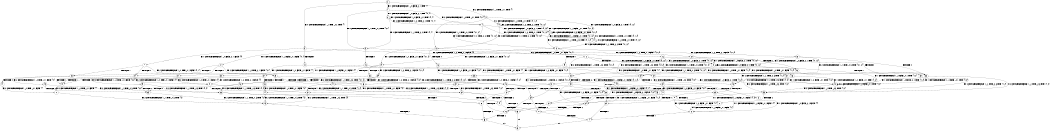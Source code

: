 digraph BCG {
size = "7, 10.5";
center = TRUE;
node [shape = circle];
0 [peripheries = 2];
0 -> 1 [label = "EX !1 !ATOMIC_EXCH_BRANCH (1, +0, FALSE, +0, 1, TRUE) !{}"];
0 -> 2 [label = "EX !2 !ATOMIC_EXCH_BRANCH (1, +0, TRUE, +0, 1, TRUE) !{}"];
0 -> 3 [label = "EX !0 !ATOMIC_EXCH_BRANCH (1, +1, TRUE, +0, 2, TRUE) !{}"];
1 -> 4 [label = "EX !2 !ATOMIC_EXCH_BRANCH (1, +0, TRUE, +0, 1, TRUE) !{0, 1}"];
1 -> 5 [label = "EX !0 !ATOMIC_EXCH_BRANCH (1, +1, TRUE, +0, 2, TRUE) !{0, 1}"];
1 -> 6 [label = "EX !1 !ATOMIC_EXCH_BRANCH (1, +0, FALSE, +0, 1, TRUE) !{0, 1}"];
2 -> 7 [label = "EX !1 !ATOMIC_EXCH_BRANCH (1, +0, FALSE, +0, 1, TRUE) !{0, 1, 2}"];
2 -> 8 [label = "EX !0 !ATOMIC_EXCH_BRANCH (1, +1, TRUE, +0, 2, TRUE) !{0, 1, 2}"];
2 -> 9 [label = "EX !2 !ATOMIC_EXCH_BRANCH (1, +0, TRUE, +0, 1, TRUE) !{0, 1, 2}"];
3 -> 10 [label = "TERMINATE !0"];
3 -> 11 [label = "EX !1 !ATOMIC_EXCH_BRANCH (1, +0, FALSE, +0, 1, FALSE) !{0}"];
3 -> 12 [label = "EX !2 !ATOMIC_EXCH_BRANCH (1, +0, TRUE, +0, 1, FALSE) !{0}"];
4 -> 13 [label = "EX !0 !ATOMIC_EXCH_BRANCH (1, +1, TRUE, +0, 2, TRUE) !{0, 1, 2}"];
4 -> 14 [label = "EX !2 !ATOMIC_EXCH_BRANCH (1, +0, TRUE, +0, 1, TRUE) !{0, 1, 2}"];
4 -> 7 [label = "EX !1 !ATOMIC_EXCH_BRANCH (1, +0, FALSE, +0, 1, TRUE) !{0, 1, 2}"];
5 -> 15 [label = "TERMINATE !0"];
5 -> 16 [label = "EX !2 !ATOMIC_EXCH_BRANCH (1, +0, TRUE, +0, 1, FALSE) !{0, 1}"];
5 -> 17 [label = "EX !1 !ATOMIC_EXCH_BRANCH (1, +0, FALSE, +0, 1, FALSE) !{0, 1}"];
6 -> 4 [label = "EX !2 !ATOMIC_EXCH_BRANCH (1, +0, TRUE, +0, 1, TRUE) !{0, 1}"];
6 -> 5 [label = "EX !0 !ATOMIC_EXCH_BRANCH (1, +1, TRUE, +0, 2, TRUE) !{0, 1}"];
6 -> 6 [label = "EX !1 !ATOMIC_EXCH_BRANCH (1, +0, FALSE, +0, 1, TRUE) !{0, 1}"];
7 -> 13 [label = "EX !0 !ATOMIC_EXCH_BRANCH (1, +1, TRUE, +0, 2, TRUE) !{0, 1, 2}"];
7 -> 14 [label = "EX !2 !ATOMIC_EXCH_BRANCH (1, +0, TRUE, +0, 1, TRUE) !{0, 1, 2}"];
7 -> 7 [label = "EX !1 !ATOMIC_EXCH_BRANCH (1, +0, FALSE, +0, 1, TRUE) !{0, 1, 2}"];
8 -> 18 [label = "TERMINATE !0"];
8 -> 19 [label = "EX !1 !ATOMIC_EXCH_BRANCH (1, +0, FALSE, +0, 1, FALSE) !{0, 1, 2}"];
8 -> 20 [label = "EX !2 !ATOMIC_EXCH_BRANCH (1, +0, TRUE, +0, 1, FALSE) !{0, 1, 2}"];
9 -> 7 [label = "EX !1 !ATOMIC_EXCH_BRANCH (1, +0, FALSE, +0, 1, TRUE) !{0, 1, 2}"];
9 -> 8 [label = "EX !0 !ATOMIC_EXCH_BRANCH (1, +1, TRUE, +0, 2, TRUE) !{0, 1, 2}"];
9 -> 9 [label = "EX !2 !ATOMIC_EXCH_BRANCH (1, +0, TRUE, +0, 1, TRUE) !{0, 1, 2}"];
10 -> 21 [label = "EX !1 !ATOMIC_EXCH_BRANCH (1, +0, FALSE, +0, 1, FALSE) !{}"];
10 -> 22 [label = "EX !2 !ATOMIC_EXCH_BRANCH (1, +0, TRUE, +0, 1, FALSE) !{}"];
11 -> 23 [label = "TERMINATE !1"];
11 -> 24 [label = "TERMINATE !0"];
11 -> 25 [label = "EX !2 !ATOMIC_EXCH_BRANCH (1, +0, TRUE, +0, 1, FALSE) !{0, 1}"];
12 -> 26 [label = "TERMINATE !0"];
12 -> 27 [label = "EX !1 !ATOMIC_EXCH_BRANCH (1, +0, FALSE, +0, 1, TRUE) !{0, 1, 2}"];
12 -> 28 [label = "EX !2 !ATOMIC_EXCH_BRANCH (1, +1, TRUE, +0, 3, TRUE) !{0, 1, 2}"];
13 -> 29 [label = "TERMINATE !0"];
13 -> 30 [label = "EX !2 !ATOMIC_EXCH_BRANCH (1, +0, TRUE, +0, 1, FALSE) !{0, 1, 2}"];
13 -> 19 [label = "EX !1 !ATOMIC_EXCH_BRANCH (1, +0, FALSE, +0, 1, FALSE) !{0, 1, 2}"];
14 -> 13 [label = "EX !0 !ATOMIC_EXCH_BRANCH (1, +1, TRUE, +0, 2, TRUE) !{0, 1, 2}"];
14 -> 14 [label = "EX !2 !ATOMIC_EXCH_BRANCH (1, +0, TRUE, +0, 1, TRUE) !{0, 1, 2}"];
14 -> 7 [label = "EX !1 !ATOMIC_EXCH_BRANCH (1, +0, FALSE, +0, 1, TRUE) !{0, 1, 2}"];
15 -> 31 [label = "EX !2 !ATOMIC_EXCH_BRANCH (1, +0, TRUE, +0, 1, FALSE) !{1}"];
15 -> 32 [label = "EX !1 !ATOMIC_EXCH_BRANCH (1, +0, FALSE, +0, 1, FALSE) !{1}"];
16 -> 33 [label = "TERMINATE !0"];
16 -> 34 [label = "EX !2 !ATOMIC_EXCH_BRANCH (1, +1, TRUE, +0, 3, TRUE) !{0, 1, 2}"];
16 -> 27 [label = "EX !1 !ATOMIC_EXCH_BRANCH (1, +0, FALSE, +0, 1, TRUE) !{0, 1, 2}"];
17 -> 23 [label = "TERMINATE !1"];
17 -> 24 [label = "TERMINATE !0"];
17 -> 25 [label = "EX !2 !ATOMIC_EXCH_BRANCH (1, +0, TRUE, +0, 1, FALSE) !{0, 1}"];
18 -> 35 [label = "EX !1 !ATOMIC_EXCH_BRANCH (1, +0, FALSE, +0, 1, FALSE) !{1, 2}"];
18 -> 36 [label = "EX !2 !ATOMIC_EXCH_BRANCH (1, +0, TRUE, +0, 1, FALSE) !{1, 2}"];
19 -> 37 [label = "TERMINATE !1"];
19 -> 38 [label = "TERMINATE !0"];
19 -> 39 [label = "EX !2 !ATOMIC_EXCH_BRANCH (1, +0, TRUE, +0, 1, FALSE) !{0, 1, 2}"];
20 -> 26 [label = "TERMINATE !0"];
20 -> 27 [label = "EX !1 !ATOMIC_EXCH_BRANCH (1, +0, FALSE, +0, 1, TRUE) !{0, 1, 2}"];
20 -> 28 [label = "EX !2 !ATOMIC_EXCH_BRANCH (1, +1, TRUE, +0, 3, TRUE) !{0, 1, 2}"];
21 -> 40 [label = "TERMINATE !1"];
21 -> 41 [label = "EX !2 !ATOMIC_EXCH_BRANCH (1, +0, TRUE, +0, 1, FALSE) !{1}"];
22 -> 42 [label = "EX !1 !ATOMIC_EXCH_BRANCH (1, +0, FALSE, +0, 1, TRUE) !{1, 2}"];
22 -> 43 [label = "EX !2 !ATOMIC_EXCH_BRANCH (1, +1, TRUE, +0, 3, TRUE) !{1, 2}"];
23 -> 44 [label = "TERMINATE !0"];
23 -> 45 [label = "EX !2 !ATOMIC_EXCH_BRANCH (1, +0, TRUE, +0, 1, FALSE) !{0}"];
24 -> 40 [label = "TERMINATE !1"];
24 -> 41 [label = "EX !2 !ATOMIC_EXCH_BRANCH (1, +0, TRUE, +0, 1, FALSE) !{1}"];
25 -> 46 [label = "TERMINATE !1"];
25 -> 47 [label = "TERMINATE !0"];
25 -> 48 [label = "EX !2 !ATOMIC_EXCH_BRANCH (1, +1, TRUE, +0, 3, TRUE) !{0, 1, 2}"];
26 -> 42 [label = "EX !1 !ATOMIC_EXCH_BRANCH (1, +0, FALSE, +0, 1, TRUE) !{1, 2}"];
26 -> 43 [label = "EX !2 !ATOMIC_EXCH_BRANCH (1, +1, TRUE, +0, 3, TRUE) !{1, 2}"];
27 -> 33 [label = "TERMINATE !0"];
27 -> 34 [label = "EX !2 !ATOMIC_EXCH_BRANCH (1, +1, TRUE, +0, 3, TRUE) !{0, 1, 2}"];
27 -> 27 [label = "EX !1 !ATOMIC_EXCH_BRANCH (1, +0, FALSE, +0, 1, TRUE) !{0, 1, 2}"];
28 -> 49 [label = "TERMINATE !2"];
28 -> 50 [label = "TERMINATE !0"];
28 -> 51 [label = "EX !1 !ATOMIC_EXCH_BRANCH (1, +0, FALSE, +0, 1, FALSE) !{0, 1, 2}"];
29 -> 52 [label = "EX !2 !ATOMIC_EXCH_BRANCH (1, +0, TRUE, +0, 1, FALSE) !{1, 2}"];
29 -> 35 [label = "EX !1 !ATOMIC_EXCH_BRANCH (1, +0, FALSE, +0, 1, FALSE) !{1, 2}"];
30 -> 33 [label = "TERMINATE !0"];
30 -> 34 [label = "EX !2 !ATOMIC_EXCH_BRANCH (1, +1, TRUE, +0, 3, TRUE) !{0, 1, 2}"];
30 -> 27 [label = "EX !1 !ATOMIC_EXCH_BRANCH (1, +0, FALSE, +0, 1, TRUE) !{0, 1, 2}"];
31 -> 53 [label = "EX !2 !ATOMIC_EXCH_BRANCH (1, +1, TRUE, +0, 3, TRUE) !{1, 2}"];
31 -> 42 [label = "EX !1 !ATOMIC_EXCH_BRANCH (1, +0, FALSE, +0, 1, TRUE) !{1, 2}"];
32 -> 40 [label = "TERMINATE !1"];
32 -> 41 [label = "EX !2 !ATOMIC_EXCH_BRANCH (1, +0, TRUE, +0, 1, FALSE) !{1}"];
33 -> 53 [label = "EX !2 !ATOMIC_EXCH_BRANCH (1, +1, TRUE, +0, 3, TRUE) !{1, 2}"];
33 -> 42 [label = "EX !1 !ATOMIC_EXCH_BRANCH (1, +0, FALSE, +0, 1, TRUE) !{1, 2}"];
34 -> 54 [label = "TERMINATE !2"];
34 -> 55 [label = "TERMINATE !0"];
34 -> 51 [label = "EX !1 !ATOMIC_EXCH_BRANCH (1, +0, FALSE, +0, 1, FALSE) !{0, 1, 2}"];
35 -> 56 [label = "TERMINATE !1"];
35 -> 57 [label = "EX !2 !ATOMIC_EXCH_BRANCH (1, +0, TRUE, +0, 1, FALSE) !{1, 2}"];
36 -> 42 [label = "EX !1 !ATOMIC_EXCH_BRANCH (1, +0, FALSE, +0, 1, TRUE) !{1, 2}"];
36 -> 43 [label = "EX !2 !ATOMIC_EXCH_BRANCH (1, +1, TRUE, +0, 3, TRUE) !{1, 2}"];
37 -> 58 [label = "TERMINATE !0"];
37 -> 59 [label = "EX !2 !ATOMIC_EXCH_BRANCH (1, +0, TRUE, +0, 1, FALSE) !{0, 2}"];
38 -> 56 [label = "TERMINATE !1"];
38 -> 57 [label = "EX !2 !ATOMIC_EXCH_BRANCH (1, +0, TRUE, +0, 1, FALSE) !{1, 2}"];
39 -> 46 [label = "TERMINATE !1"];
39 -> 47 [label = "TERMINATE !0"];
39 -> 48 [label = "EX !2 !ATOMIC_EXCH_BRANCH (1, +1, TRUE, +0, 3, TRUE) !{0, 1, 2}"];
40 -> 60 [label = "EX !2 !ATOMIC_EXCH_BRANCH (1, +0, TRUE, +0, 1, FALSE) !{}"];
41 -> 61 [label = "TERMINATE !1"];
41 -> 62 [label = "EX !2 !ATOMIC_EXCH_BRANCH (1, +1, TRUE, +0, 3, TRUE) !{1, 2}"];
42 -> 53 [label = "EX !2 !ATOMIC_EXCH_BRANCH (1, +1, TRUE, +0, 3, TRUE) !{1, 2}"];
42 -> 42 [label = "EX !1 !ATOMIC_EXCH_BRANCH (1, +0, FALSE, +0, 1, TRUE) !{1, 2}"];
43 -> 63 [label = "TERMINATE !2"];
43 -> 64 [label = "EX !1 !ATOMIC_EXCH_BRANCH (1, +0, FALSE, +0, 1, FALSE) !{1, 2}"];
44 -> 60 [label = "EX !2 !ATOMIC_EXCH_BRANCH (1, +0, TRUE, +0, 1, FALSE) !{}"];
45 -> 65 [label = "TERMINATE !0"];
45 -> 66 [label = "EX !2 !ATOMIC_EXCH_BRANCH (1, +1, TRUE, +0, 3, TRUE) !{0, 2}"];
46 -> 65 [label = "TERMINATE !0"];
46 -> 66 [label = "EX !2 !ATOMIC_EXCH_BRANCH (1, +1, TRUE, +0, 3, TRUE) !{0, 2}"];
47 -> 61 [label = "TERMINATE !1"];
47 -> 62 [label = "EX !2 !ATOMIC_EXCH_BRANCH (1, +1, TRUE, +0, 3, TRUE) !{1, 2}"];
48 -> 67 [label = "TERMINATE !1"];
48 -> 68 [label = "TERMINATE !2"];
48 -> 69 [label = "TERMINATE !0"];
49 -> 70 [label = "TERMINATE !0"];
49 -> 71 [label = "EX !1 !ATOMIC_EXCH_BRANCH (1, +0, FALSE, +0, 1, FALSE) !{0, 1}"];
50 -> 63 [label = "TERMINATE !2"];
50 -> 64 [label = "EX !1 !ATOMIC_EXCH_BRANCH (1, +0, FALSE, +0, 1, FALSE) !{1, 2}"];
51 -> 67 [label = "TERMINATE !1"];
51 -> 68 [label = "TERMINATE !2"];
51 -> 69 [label = "TERMINATE !0"];
52 -> 53 [label = "EX !2 !ATOMIC_EXCH_BRANCH (1, +1, TRUE, +0, 3, TRUE) !{1, 2}"];
52 -> 42 [label = "EX !1 !ATOMIC_EXCH_BRANCH (1, +0, FALSE, +0, 1, TRUE) !{1, 2}"];
53 -> 72 [label = "TERMINATE !2"];
53 -> 64 [label = "EX !1 !ATOMIC_EXCH_BRANCH (1, +0, FALSE, +0, 1, FALSE) !{1, 2}"];
54 -> 73 [label = "TERMINATE !0"];
54 -> 71 [label = "EX !1 !ATOMIC_EXCH_BRANCH (1, +0, FALSE, +0, 1, FALSE) !{0, 1}"];
55 -> 72 [label = "TERMINATE !2"];
55 -> 64 [label = "EX !1 !ATOMIC_EXCH_BRANCH (1, +0, FALSE, +0, 1, FALSE) !{1, 2}"];
56 -> 74 [label = "EX !2 !ATOMIC_EXCH_BRANCH (1, +0, TRUE, +0, 1, FALSE) !{2}"];
57 -> 61 [label = "TERMINATE !1"];
57 -> 62 [label = "EX !2 !ATOMIC_EXCH_BRANCH (1, +1, TRUE, +0, 3, TRUE) !{1, 2}"];
58 -> 74 [label = "EX !2 !ATOMIC_EXCH_BRANCH (1, +0, TRUE, +0, 1, FALSE) !{2}"];
59 -> 65 [label = "TERMINATE !0"];
59 -> 66 [label = "EX !2 !ATOMIC_EXCH_BRANCH (1, +1, TRUE, +0, 3, TRUE) !{0, 2}"];
60 -> 75 [label = "EX !2 !ATOMIC_EXCH_BRANCH (1, +1, TRUE, +0, 3, TRUE) !{2}"];
61 -> 75 [label = "EX !2 !ATOMIC_EXCH_BRANCH (1, +1, TRUE, +0, 3, TRUE) !{2}"];
62 -> 76 [label = "TERMINATE !1"];
62 -> 77 [label = "TERMINATE !2"];
63 -> 78 [label = "EX !1 !ATOMIC_EXCH_BRANCH (1, +0, FALSE, +0, 1, FALSE) !{1}"];
64 -> 76 [label = "TERMINATE !1"];
64 -> 77 [label = "TERMINATE !2"];
65 -> 75 [label = "EX !2 !ATOMIC_EXCH_BRANCH (1, +1, TRUE, +0, 3, TRUE) !{2}"];
66 -> 79 [label = "TERMINATE !2"];
66 -> 80 [label = "TERMINATE !0"];
67 -> 79 [label = "TERMINATE !2"];
67 -> 80 [label = "TERMINATE !0"];
68 -> 81 [label = "TERMINATE !1"];
68 -> 82 [label = "TERMINATE !0"];
69 -> 76 [label = "TERMINATE !1"];
69 -> 77 [label = "TERMINATE !2"];
70 -> 78 [label = "EX !1 !ATOMIC_EXCH_BRANCH (1, +0, FALSE, +0, 1, FALSE) !{1}"];
71 -> 81 [label = "TERMINATE !1"];
71 -> 82 [label = "TERMINATE !0"];
72 -> 78 [label = "EX !1 !ATOMIC_EXCH_BRANCH (1, +0, FALSE, +0, 1, FALSE) !{1}"];
73 -> 78 [label = "EX !1 !ATOMIC_EXCH_BRANCH (1, +0, FALSE, +0, 1, FALSE) !{1}"];
74 -> 75 [label = "EX !2 !ATOMIC_EXCH_BRANCH (1, +1, TRUE, +0, 3, TRUE) !{2}"];
75 -> 83 [label = "TERMINATE !2"];
76 -> 83 [label = "TERMINATE !2"];
77 -> 84 [label = "TERMINATE !1"];
78 -> 84 [label = "TERMINATE !1"];
79 -> 85 [label = "TERMINATE !0"];
80 -> 83 [label = "TERMINATE !2"];
81 -> 85 [label = "TERMINATE !0"];
82 -> 84 [label = "TERMINATE !1"];
83 -> 86 [label = "exit"];
84 -> 86 [label = "exit"];
85 -> 86 [label = "exit"];
}
